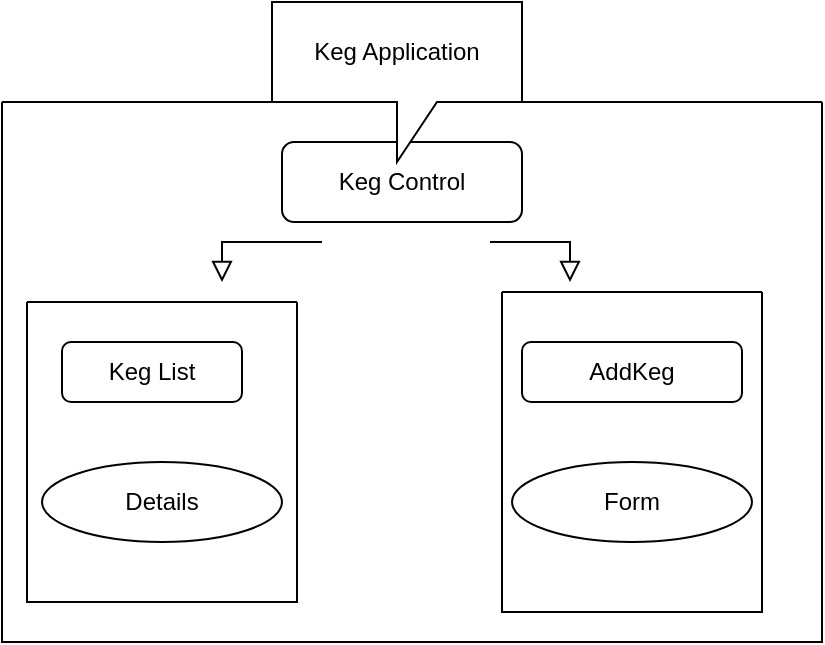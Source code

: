 <mxfile version="14.8.2" type="device"><diagram id="C5RBs43oDa-KdzZeNtuy" name="Page-1"><mxGraphModel dx="526" dy="537" grid="1" gridSize="10" guides="1" tooltips="1" connect="1" arrows="1" fold="1" page="1" pageScale="1" pageWidth="827" pageHeight="1169" math="0" shadow="0"><root><mxCell id="WIyWlLk6GJQsqaUBKTNV-0"/><mxCell id="WIyWlLk6GJQsqaUBKTNV-1" parent="WIyWlLk6GJQsqaUBKTNV-0"/><mxCell id="WIyWlLk6GJQsqaUBKTNV-2" value="" style="rounded=0;html=1;jettySize=auto;orthogonalLoop=1;fontSize=11;endArrow=block;endFill=0;endSize=8;strokeWidth=1;shadow=0;labelBackgroundColor=none;edgeStyle=orthogonalEdgeStyle;" parent="WIyWlLk6GJQsqaUBKTNV-1" edge="1"><mxGeometry relative="1" as="geometry"><mxPoint x="130" y="130" as="sourcePoint"/><mxPoint x="130" y="150" as="targetPoint"/><Array as="points"><mxPoint x="180" y="130"/><mxPoint x="180" y="130"/></Array></mxGeometry></mxCell><mxCell id="WIyWlLk6GJQsqaUBKTNV-3" value="Keg Control" style="rounded=1;whiteSpace=wrap;html=1;fontSize=12;glass=0;strokeWidth=1;shadow=0;" parent="WIyWlLk6GJQsqaUBKTNV-1" vertex="1"><mxGeometry x="160" y="80" width="120" height="40" as="geometry"/></mxCell><mxCell id="WIyWlLk6GJQsqaUBKTNV-7" value="AddKeg" style="rounded=1;whiteSpace=wrap;html=1;fontSize=12;glass=0;strokeWidth=1;shadow=0;" parent="WIyWlLk6GJQsqaUBKTNV-1" vertex="1"><mxGeometry x="280" y="180" width="110" height="30" as="geometry"/></mxCell><mxCell id="cUMKyKLKG6yj88_HTaVI-0" value="Keg List" style="rounded=1;whiteSpace=wrap;html=1;" vertex="1" parent="WIyWlLk6GJQsqaUBKTNV-1"><mxGeometry x="50" y="180" width="90" height="30" as="geometry"/></mxCell><mxCell id="cUMKyKLKG6yj88_HTaVI-1" value="" style="rounded=0;html=1;jettySize=auto;orthogonalLoop=1;fontSize=11;endArrow=block;endFill=0;endSize=8;strokeWidth=1;shadow=0;labelBackgroundColor=none;edgeStyle=orthogonalEdgeStyle;" edge="1" parent="WIyWlLk6GJQsqaUBKTNV-1"><mxGeometry relative="1" as="geometry"><mxPoint x="264" y="130" as="sourcePoint"/><mxPoint x="304" y="150" as="targetPoint"/><Array as="points"><mxPoint x="264" y="130"/><mxPoint x="304" y="130"/></Array></mxGeometry></mxCell><mxCell id="cUMKyKLKG6yj88_HTaVI-3" value="Details" style="ellipse;whiteSpace=wrap;html=1;" vertex="1" parent="WIyWlLk6GJQsqaUBKTNV-1"><mxGeometry x="40" y="240" width="120" height="40" as="geometry"/></mxCell><mxCell id="cUMKyKLKG6yj88_HTaVI-4" value="Form" style="ellipse;whiteSpace=wrap;html=1;" vertex="1" parent="WIyWlLk6GJQsqaUBKTNV-1"><mxGeometry x="275" y="240" width="120" height="40" as="geometry"/></mxCell><mxCell id="cUMKyKLKG6yj88_HTaVI-5" value="" style="swimlane;startSize=0;" vertex="1" parent="WIyWlLk6GJQsqaUBKTNV-1"><mxGeometry x="20" y="60" width="410" height="270" as="geometry"/></mxCell><mxCell id="cUMKyKLKG6yj88_HTaVI-7" value="" style="swimlane;startSize=0;" vertex="1" parent="WIyWlLk6GJQsqaUBKTNV-1"><mxGeometry x="32.5" y="160" width="135" height="150" as="geometry"/></mxCell><mxCell id="cUMKyKLKG6yj88_HTaVI-8" value="" style="swimlane;startSize=0;" vertex="1" parent="WIyWlLk6GJQsqaUBKTNV-1"><mxGeometry x="270" y="155" width="130" height="160" as="geometry"/></mxCell><mxCell id="cUMKyKLKG6yj88_HTaVI-9" value="Keg Application" style="shape=callout;whiteSpace=wrap;html=1;perimeter=calloutPerimeter;" vertex="1" parent="WIyWlLk6GJQsqaUBKTNV-1"><mxGeometry x="155" y="10" width="125" height="80" as="geometry"/></mxCell></root></mxGraphModel></diagram></mxfile>